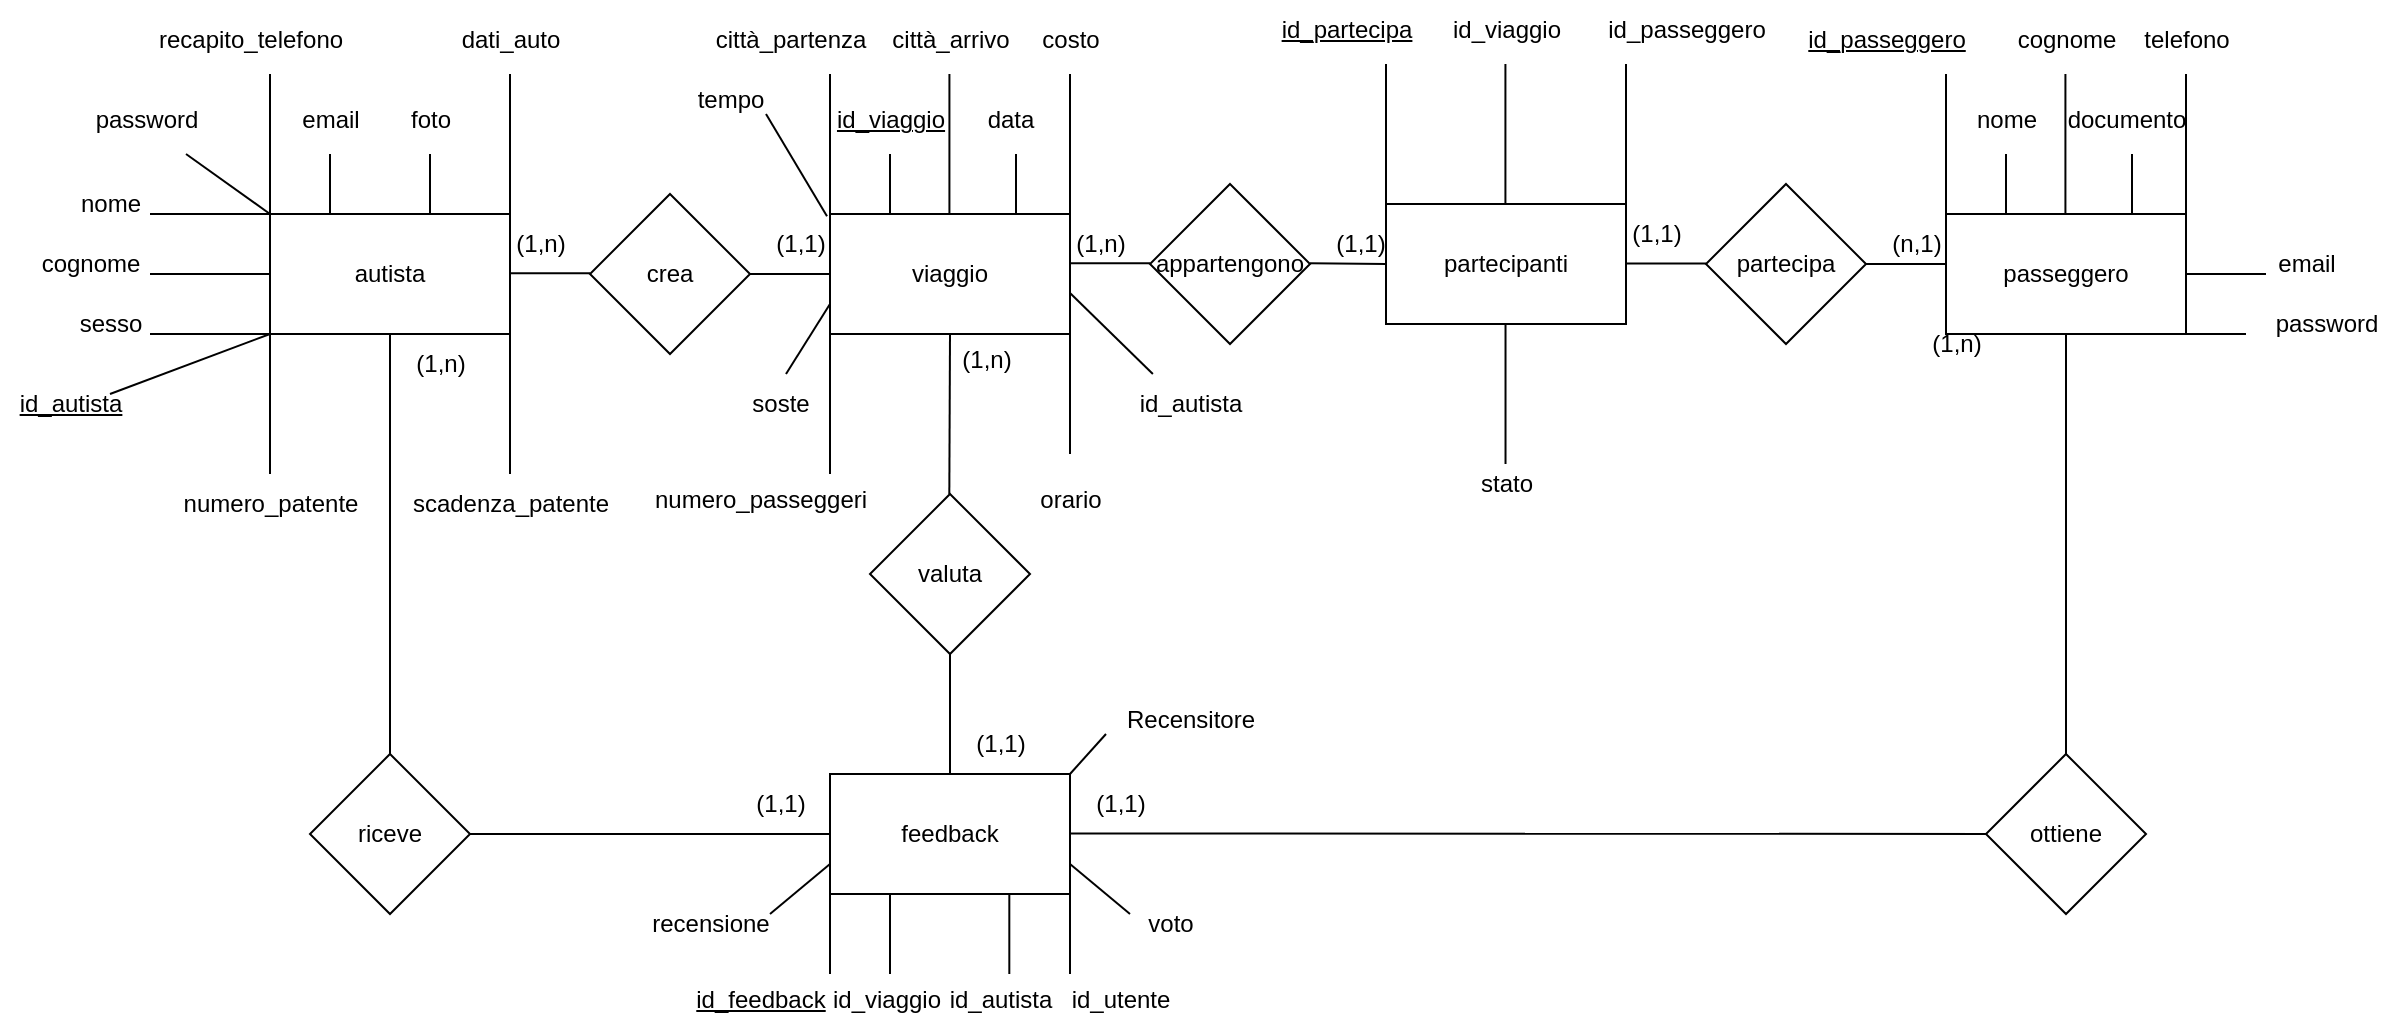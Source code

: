 <mxfile version="26.2.13">
  <diagram name="Pagina-1" id="cOpzVtsT3dxu-tYWZYU0">
    <mxGraphModel dx="1507" dy="354" grid="1" gridSize="10" guides="1" tooltips="1" connect="1" arrows="1" fold="1" page="1" pageScale="1" pageWidth="827" pageHeight="1169" math="0" shadow="0">
      <root>
        <mxCell id="0" />
        <mxCell id="1" parent="0" />
        <mxCell id="T3Xej7vSK_ec-wnwtdvm-1" value="autista" style="rounded=0;whiteSpace=wrap;html=1;" parent="1" vertex="1">
          <mxGeometry x="62" y="340" width="120" height="60" as="geometry" />
        </mxCell>
        <mxCell id="T3Xej7vSK_ec-wnwtdvm-2" value="viaggio" style="rounded=0;whiteSpace=wrap;html=1;" parent="1" vertex="1">
          <mxGeometry x="342" y="340" width="120" height="60" as="geometry" />
        </mxCell>
        <mxCell id="T3Xej7vSK_ec-wnwtdvm-3" value="passeggero" style="rounded=0;whiteSpace=wrap;html=1;" parent="1" vertex="1">
          <mxGeometry x="900" y="340" width="120" height="60" as="geometry" />
        </mxCell>
        <mxCell id="T3Xej7vSK_ec-wnwtdvm-4" value="feedback" style="rounded=0;whiteSpace=wrap;html=1;" parent="1" vertex="1">
          <mxGeometry x="342" y="620" width="120" height="60" as="geometry" />
        </mxCell>
        <mxCell id="T3Xej7vSK_ec-wnwtdvm-5" value="" style="endArrow=none;html=1;rounded=0;" parent="1" edge="1">
          <mxGeometry width="50" height="50" relative="1" as="geometry">
            <mxPoint x="2" y="340" as="sourcePoint" />
            <mxPoint x="62" y="340" as="targetPoint" />
          </mxGeometry>
        </mxCell>
        <mxCell id="T3Xej7vSK_ec-wnwtdvm-6" value="nome" style="text;html=1;align=center;verticalAlign=middle;resizable=0;points=[];autosize=1;strokeColor=none;fillColor=none;" parent="1" vertex="1">
          <mxGeometry x="-43" y="320" width="50" height="30" as="geometry" />
        </mxCell>
        <mxCell id="T3Xej7vSK_ec-wnwtdvm-7" value="" style="endArrow=none;html=1;rounded=0;" parent="1" edge="1">
          <mxGeometry width="50" height="50" relative="1" as="geometry">
            <mxPoint x="2" y="370" as="sourcePoint" />
            <mxPoint x="62" y="370" as="targetPoint" />
          </mxGeometry>
        </mxCell>
        <mxCell id="T3Xej7vSK_ec-wnwtdvm-8" value="cognome" style="text;html=1;align=center;verticalAlign=middle;resizable=0;points=[];autosize=1;strokeColor=none;fillColor=none;" parent="1" vertex="1">
          <mxGeometry x="-63" y="350" width="70" height="30" as="geometry" />
        </mxCell>
        <mxCell id="T3Xej7vSK_ec-wnwtdvm-9" value="" style="endArrow=none;html=1;rounded=0;" parent="1" edge="1">
          <mxGeometry width="50" height="50" relative="1" as="geometry">
            <mxPoint x="2" y="400" as="sourcePoint" />
            <mxPoint x="62" y="400" as="targetPoint" />
          </mxGeometry>
        </mxCell>
        <mxCell id="T3Xej7vSK_ec-wnwtdvm-10" value="sesso" style="text;html=1;align=center;verticalAlign=middle;resizable=0;points=[];autosize=1;strokeColor=none;fillColor=none;" parent="1" vertex="1">
          <mxGeometry x="-43" y="380" width="50" height="30" as="geometry" />
        </mxCell>
        <mxCell id="T3Xej7vSK_ec-wnwtdvm-11" value="" style="endArrow=none;html=1;rounded=0;entryX=0;entryY=1;entryDx=0;entryDy=0;" parent="1" source="T3Xej7vSK_ec-wnwtdvm-12" target="T3Xej7vSK_ec-wnwtdvm-1" edge="1">
          <mxGeometry width="50" height="50" relative="1" as="geometry">
            <mxPoint x="62" y="440" as="sourcePoint" />
            <mxPoint x="67" y="430" as="targetPoint" />
          </mxGeometry>
        </mxCell>
        <mxCell id="T3Xej7vSK_ec-wnwtdvm-12" value="numero_patente" style="text;html=1;align=center;verticalAlign=middle;resizable=0;points=[];autosize=1;strokeColor=none;fillColor=none;" parent="1" vertex="1">
          <mxGeometry x="7" y="470" width="110" height="30" as="geometry" />
        </mxCell>
        <mxCell id="T3Xej7vSK_ec-wnwtdvm-13" value="" style="endArrow=none;html=1;rounded=0;entryX=0;entryY=1;entryDx=0;entryDy=0;" parent="1" edge="1">
          <mxGeometry width="50" height="50" relative="1" as="geometry">
            <mxPoint x="182" y="470" as="sourcePoint" />
            <mxPoint x="182" y="400" as="targetPoint" />
          </mxGeometry>
        </mxCell>
        <mxCell id="T3Xej7vSK_ec-wnwtdvm-14" value="scadenza_patente" style="text;html=1;align=center;verticalAlign=middle;resizable=0;points=[];autosize=1;strokeColor=none;fillColor=none;" parent="1" vertex="1">
          <mxGeometry x="122" y="470" width="120" height="30" as="geometry" />
        </mxCell>
        <mxCell id="T3Xej7vSK_ec-wnwtdvm-15" value="" style="endArrow=none;html=1;rounded=0;entryX=0.25;entryY=1;entryDx=0;entryDy=0;" parent="1" edge="1">
          <mxGeometry width="50" height="50" relative="1" as="geometry">
            <mxPoint x="92" y="340" as="sourcePoint" />
            <mxPoint x="92" y="310" as="targetPoint" />
          </mxGeometry>
        </mxCell>
        <mxCell id="T3Xej7vSK_ec-wnwtdvm-16" value="email" style="text;html=1;align=center;verticalAlign=middle;resizable=0;points=[];autosize=1;strokeColor=none;fillColor=none;" parent="1" vertex="1">
          <mxGeometry x="67" y="278" width="50" height="30" as="geometry" />
        </mxCell>
        <mxCell id="T3Xej7vSK_ec-wnwtdvm-17" value="" style="endArrow=none;html=1;rounded=0;entryX=0;entryY=1;entryDx=0;entryDy=0;" parent="1" edge="1">
          <mxGeometry width="50" height="50" relative="1" as="geometry">
            <mxPoint x="62" y="340" as="sourcePoint" />
            <mxPoint x="62" y="270" as="targetPoint" />
          </mxGeometry>
        </mxCell>
        <mxCell id="T3Xej7vSK_ec-wnwtdvm-18" value="" style="endArrow=none;html=1;rounded=0;entryX=0;entryY=1;entryDx=0;entryDy=0;" parent="1" edge="1">
          <mxGeometry width="50" height="50" relative="1" as="geometry">
            <mxPoint x="182" y="340" as="sourcePoint" />
            <mxPoint x="182" y="270" as="targetPoint" />
          </mxGeometry>
        </mxCell>
        <mxCell id="T3Xej7vSK_ec-wnwtdvm-19" value="" style="endArrow=none;html=1;rounded=0;entryX=0.25;entryY=1;entryDx=0;entryDy=0;" parent="1" edge="1">
          <mxGeometry width="50" height="50" relative="1" as="geometry">
            <mxPoint x="142" y="340" as="sourcePoint" />
            <mxPoint x="142" y="310" as="targetPoint" />
          </mxGeometry>
        </mxCell>
        <mxCell id="T3Xej7vSK_ec-wnwtdvm-20" value="recapito_telefono" style="text;html=1;align=center;verticalAlign=middle;resizable=0;points=[];autosize=1;strokeColor=none;fillColor=none;" parent="1" vertex="1">
          <mxGeometry x="-8" y="238" width="120" height="30" as="geometry" />
        </mxCell>
        <mxCell id="T3Xej7vSK_ec-wnwtdvm-21" value="dati_auto" style="text;html=1;align=center;verticalAlign=middle;resizable=0;points=[];autosize=1;strokeColor=none;fillColor=none;" parent="1" vertex="1">
          <mxGeometry x="147" y="238" width="70" height="30" as="geometry" />
        </mxCell>
        <mxCell id="T3Xej7vSK_ec-wnwtdvm-22" value="foto" style="text;html=1;align=center;verticalAlign=middle;resizable=0;points=[];autosize=1;strokeColor=none;fillColor=none;" parent="1" vertex="1">
          <mxGeometry x="122" y="278" width="40" height="30" as="geometry" />
        </mxCell>
        <mxCell id="T3Xej7vSK_ec-wnwtdvm-24" value="" style="endArrow=none;html=1;rounded=0;entryX=0;entryY=0.5;entryDx=0;entryDy=0;" parent="1" target="T3Xej7vSK_ec-wnwtdvm-2" edge="1">
          <mxGeometry width="50" height="50" relative="1" as="geometry">
            <mxPoint x="302" y="370" as="sourcePoint" />
            <mxPoint x="172" y="390" as="targetPoint" />
          </mxGeometry>
        </mxCell>
        <mxCell id="T3Xej7vSK_ec-wnwtdvm-25" value="" style="endArrow=none;html=1;rounded=0;entryX=0;entryY=0.5;entryDx=0;entryDy=0;" parent="1" edge="1">
          <mxGeometry width="50" height="50" relative="1" as="geometry">
            <mxPoint x="182" y="369.66" as="sourcePoint" />
            <mxPoint x="222" y="369.66" as="targetPoint" />
          </mxGeometry>
        </mxCell>
        <mxCell id="T3Xej7vSK_ec-wnwtdvm-27" value="crea" style="rhombus;whiteSpace=wrap;html=1;" parent="1" vertex="1">
          <mxGeometry x="222" y="330" width="80" height="80" as="geometry" />
        </mxCell>
        <mxCell id="T3Xej7vSK_ec-wnwtdvm-28" value="" style="endArrow=none;html=1;rounded=0;entryX=0;entryY=0.5;entryDx=0;entryDy=0;" parent="1" edge="1">
          <mxGeometry width="50" height="50" relative="1" as="geometry">
            <mxPoint x="860" y="365" as="sourcePoint" />
            <mxPoint x="900" y="365" as="targetPoint" />
          </mxGeometry>
        </mxCell>
        <mxCell id="T3Xej7vSK_ec-wnwtdvm-29" value="" style="endArrow=none;html=1;rounded=0;entryX=0;entryY=0.5;entryDx=0;entryDy=0;" parent="1" edge="1">
          <mxGeometry width="50" height="50" relative="1" as="geometry">
            <mxPoint x="462" y="364.66" as="sourcePoint" />
            <mxPoint x="502" y="364.66" as="targetPoint" />
          </mxGeometry>
        </mxCell>
        <mxCell id="T3Xej7vSK_ec-wnwtdvm-30" value="appartengono" style="rhombus;whiteSpace=wrap;html=1;" parent="1" vertex="1">
          <mxGeometry x="502" y="325" width="80" height="80" as="geometry" />
        </mxCell>
        <mxCell id="T3Xej7vSK_ec-wnwtdvm-31" value="" style="endArrow=none;html=1;rounded=0;entryX=0;entryY=1;entryDx=0;entryDy=0;" parent="1" edge="1">
          <mxGeometry width="50" height="50" relative="1" as="geometry">
            <mxPoint x="342" y="340" as="sourcePoint" />
            <mxPoint x="342" y="270" as="targetPoint" />
          </mxGeometry>
        </mxCell>
        <mxCell id="T3Xej7vSK_ec-wnwtdvm-32" value="" style="endArrow=none;html=1;rounded=0;entryX=0;entryY=1;entryDx=0;entryDy=0;" parent="1" edge="1">
          <mxGeometry width="50" height="50" relative="1" as="geometry">
            <mxPoint x="401.71" y="340" as="sourcePoint" />
            <mxPoint x="401.71" y="270" as="targetPoint" />
          </mxGeometry>
        </mxCell>
        <mxCell id="T3Xej7vSK_ec-wnwtdvm-33" value="" style="endArrow=none;html=1;rounded=0;entryX=0;entryY=1;entryDx=0;entryDy=0;" parent="1" edge="1">
          <mxGeometry width="50" height="50" relative="1" as="geometry">
            <mxPoint x="462" y="340" as="sourcePoint" />
            <mxPoint x="462" y="270" as="targetPoint" />
          </mxGeometry>
        </mxCell>
        <mxCell id="T3Xej7vSK_ec-wnwtdvm-34" value="" style="endArrow=none;html=1;rounded=0;entryX=0;entryY=1;entryDx=0;entryDy=0;" parent="1" edge="1">
          <mxGeometry width="50" height="50" relative="1" as="geometry">
            <mxPoint x="462" y="460" as="sourcePoint" />
            <mxPoint x="462" y="390" as="targetPoint" />
          </mxGeometry>
        </mxCell>
        <mxCell id="T3Xej7vSK_ec-wnwtdvm-35" value="" style="endArrow=none;html=1;rounded=0;entryX=0;entryY=1;entryDx=0;entryDy=0;" parent="1" edge="1">
          <mxGeometry width="50" height="50" relative="1" as="geometry">
            <mxPoint x="342" y="470" as="sourcePoint" />
            <mxPoint x="342" y="400" as="targetPoint" />
          </mxGeometry>
        </mxCell>
        <mxCell id="T3Xej7vSK_ec-wnwtdvm-36" value="" style="endArrow=none;html=1;rounded=0;exitX=0.77;exitY=0.039;exitDx=0;exitDy=0;exitPerimeter=0;" parent="1" source="T3Xej7vSK_ec-wnwtdvm-71" edge="1">
          <mxGeometry width="50" height="50" relative="1" as="geometry">
            <mxPoint x="306.58" y="338" as="sourcePoint" />
            <mxPoint x="310" y="290" as="targetPoint" />
          </mxGeometry>
        </mxCell>
        <mxCell id="T3Xej7vSK_ec-wnwtdvm-37" value="città_partenza" style="text;html=1;align=center;verticalAlign=middle;resizable=0;points=[];autosize=1;strokeColor=none;fillColor=none;" parent="1" vertex="1">
          <mxGeometry x="272" y="238" width="100" height="30" as="geometry" />
        </mxCell>
        <mxCell id="T3Xej7vSK_ec-wnwtdvm-38" value="città_arrivo" style="text;html=1;align=center;verticalAlign=middle;resizable=0;points=[];autosize=1;strokeColor=none;fillColor=none;" parent="1" vertex="1">
          <mxGeometry x="362" y="238" width="80" height="30" as="geometry" />
        </mxCell>
        <mxCell id="T3Xej7vSK_ec-wnwtdvm-39" value="costo" style="text;html=1;align=center;verticalAlign=middle;resizable=0;points=[];autosize=1;strokeColor=none;fillColor=none;" parent="1" vertex="1">
          <mxGeometry x="437" y="238" width="50" height="30" as="geometry" />
        </mxCell>
        <mxCell id="T3Xej7vSK_ec-wnwtdvm-40" value="" style="endArrow=none;html=1;rounded=0;entryX=0.25;entryY=1;entryDx=0;entryDy=0;" parent="1" edge="1">
          <mxGeometry width="50" height="50" relative="1" as="geometry">
            <mxPoint x="372" y="340" as="sourcePoint" />
            <mxPoint x="372" y="310" as="targetPoint" />
          </mxGeometry>
        </mxCell>
        <mxCell id="T3Xej7vSK_ec-wnwtdvm-41" value="" style="endArrow=none;html=1;rounded=0;entryX=0.25;entryY=1;entryDx=0;entryDy=0;" parent="1" edge="1">
          <mxGeometry width="50" height="50" relative="1" as="geometry">
            <mxPoint x="435" y="340" as="sourcePoint" />
            <mxPoint x="435" y="310" as="targetPoint" />
          </mxGeometry>
        </mxCell>
        <mxCell id="T3Xej7vSK_ec-wnwtdvm-42" value="" style="endArrow=none;html=1;rounded=0;" parent="1" edge="1">
          <mxGeometry width="50" height="50" relative="1" as="geometry">
            <mxPoint x="-18" y="430" as="sourcePoint" />
            <mxPoint x="62" y="400" as="targetPoint" />
          </mxGeometry>
        </mxCell>
        <mxCell id="T3Xej7vSK_ec-wnwtdvm-43" value="&lt;u&gt;id_autista&lt;/u&gt;" style="text;html=1;align=center;verticalAlign=middle;resizable=0;points=[];autosize=1;strokeColor=none;fillColor=none;" parent="1" vertex="1">
          <mxGeometry x="-73" y="420" width="70" height="30" as="geometry" />
        </mxCell>
        <mxCell id="T3Xej7vSK_ec-wnwtdvm-44" value="id_viaggio" style="text;html=1;align=center;verticalAlign=middle;resizable=0;points=[];autosize=1;strokeColor=none;fillColor=none;fontStyle=4" parent="1" vertex="1">
          <mxGeometry x="332" y="278" width="80" height="30" as="geometry" />
        </mxCell>
        <mxCell id="T3Xej7vSK_ec-wnwtdvm-45" value="data" style="text;html=1;align=center;verticalAlign=middle;resizable=0;points=[];autosize=1;strokeColor=none;fillColor=none;" parent="1" vertex="1">
          <mxGeometry x="407" y="278" width="50" height="30" as="geometry" />
        </mxCell>
        <mxCell id="T3Xej7vSK_ec-wnwtdvm-46" value="orario" style="text;html=1;align=center;verticalAlign=middle;resizable=0;points=[];autosize=1;strokeColor=none;fillColor=none;" parent="1" vertex="1">
          <mxGeometry x="437" y="468" width="50" height="30" as="geometry" />
        </mxCell>
        <mxCell id="T3Xej7vSK_ec-wnwtdvm-47" value="tempo" style="text;html=1;align=center;verticalAlign=middle;resizable=0;points=[];autosize=1;strokeColor=none;fillColor=none;" parent="1" vertex="1">
          <mxGeometry x="262" y="268" width="60" height="30" as="geometry" />
        </mxCell>
        <mxCell id="T3Xej7vSK_ec-wnwtdvm-48" value="numero_passeggeri" style="text;html=1;align=center;verticalAlign=middle;resizable=0;points=[];autosize=1;strokeColor=none;fillColor=none;" parent="1" vertex="1">
          <mxGeometry x="242" y="468" width="130" height="30" as="geometry" />
        </mxCell>
        <mxCell id="T3Xej7vSK_ec-wnwtdvm-49" value="" style="endArrow=none;html=1;rounded=0;entryX=0;entryY=0.75;entryDx=0;entryDy=0;" parent="1" target="T3Xej7vSK_ec-wnwtdvm-2" edge="1">
          <mxGeometry width="50" height="50" relative="1" as="geometry">
            <mxPoint x="320" y="420" as="sourcePoint" />
            <mxPoint x="322" y="405" as="targetPoint" />
          </mxGeometry>
        </mxCell>
        <mxCell id="T3Xej7vSK_ec-wnwtdvm-50" value="soste" style="text;html=1;align=center;verticalAlign=middle;resizable=0;points=[];autosize=1;strokeColor=none;fillColor=none;" parent="1" vertex="1">
          <mxGeometry x="292" y="420" width="50" height="30" as="geometry" />
        </mxCell>
        <mxCell id="T3Xej7vSK_ec-wnwtdvm-53" value="" style="endArrow=none;html=1;rounded=0;entryX=0;entryY=1;entryDx=0;entryDy=0;" parent="1" edge="1">
          <mxGeometry width="50" height="50" relative="1" as="geometry">
            <mxPoint x="900" y="340" as="sourcePoint" />
            <mxPoint x="900" y="270" as="targetPoint" />
          </mxGeometry>
        </mxCell>
        <mxCell id="T3Xej7vSK_ec-wnwtdvm-54" value="" style="endArrow=none;html=1;rounded=0;entryX=0;entryY=1;entryDx=0;entryDy=0;" parent="1" edge="1">
          <mxGeometry width="50" height="50" relative="1" as="geometry">
            <mxPoint x="959.71" y="340" as="sourcePoint" />
            <mxPoint x="959.71" y="270" as="targetPoint" />
          </mxGeometry>
        </mxCell>
        <mxCell id="T3Xej7vSK_ec-wnwtdvm-55" value="" style="endArrow=none;html=1;rounded=0;entryX=0;entryY=1;entryDx=0;entryDy=0;" parent="1" edge="1">
          <mxGeometry width="50" height="50" relative="1" as="geometry">
            <mxPoint x="1020" y="340" as="sourcePoint" />
            <mxPoint x="1020" y="270" as="targetPoint" />
          </mxGeometry>
        </mxCell>
        <mxCell id="T3Xej7vSK_ec-wnwtdvm-56" value="id_passeggero" style="text;html=1;align=center;verticalAlign=middle;resizable=0;points=[];autosize=1;strokeColor=none;fillColor=none;fontStyle=4" parent="1" vertex="1">
          <mxGeometry x="820" y="238" width="100" height="30" as="geometry" />
        </mxCell>
        <mxCell id="T3Xej7vSK_ec-wnwtdvm-57" value="cognome" style="text;html=1;align=center;verticalAlign=middle;resizable=0;points=[];autosize=1;strokeColor=none;fillColor=none;" parent="1" vertex="1">
          <mxGeometry x="925" y="238" width="70" height="30" as="geometry" />
        </mxCell>
        <mxCell id="T3Xej7vSK_ec-wnwtdvm-58" value="telefono" style="text;html=1;align=center;verticalAlign=middle;resizable=0;points=[];autosize=1;strokeColor=none;fillColor=none;" parent="1" vertex="1">
          <mxGeometry x="985" y="238" width="70" height="30" as="geometry" />
        </mxCell>
        <mxCell id="T3Xej7vSK_ec-wnwtdvm-59" value="" style="endArrow=none;html=1;rounded=0;entryX=0.25;entryY=1;entryDx=0;entryDy=0;" parent="1" edge="1">
          <mxGeometry width="50" height="50" relative="1" as="geometry">
            <mxPoint x="930" y="340" as="sourcePoint" />
            <mxPoint x="930" y="310" as="targetPoint" />
          </mxGeometry>
        </mxCell>
        <mxCell id="T3Xej7vSK_ec-wnwtdvm-60" value="" style="endArrow=none;html=1;rounded=0;entryX=0.25;entryY=1;entryDx=0;entryDy=0;" parent="1" edge="1">
          <mxGeometry width="50" height="50" relative="1" as="geometry">
            <mxPoint x="993" y="340" as="sourcePoint" />
            <mxPoint x="993" y="310" as="targetPoint" />
          </mxGeometry>
        </mxCell>
        <mxCell id="T3Xej7vSK_ec-wnwtdvm-61" value="nome" style="text;html=1;align=center;verticalAlign=middle;resizable=0;points=[];autosize=1;strokeColor=none;fillColor=none;" parent="1" vertex="1">
          <mxGeometry x="905" y="278" width="50" height="30" as="geometry" />
        </mxCell>
        <mxCell id="T3Xej7vSK_ec-wnwtdvm-62" value="documento" style="text;html=1;align=center;verticalAlign=middle;resizable=0;points=[];autosize=1;strokeColor=none;fillColor=none;" parent="1" vertex="1">
          <mxGeometry x="950" y="278" width="80" height="30" as="geometry" />
        </mxCell>
        <mxCell id="T3Xej7vSK_ec-wnwtdvm-63" value="" style="endArrow=none;html=1;rounded=0;entryX=1;entryY=0.5;entryDx=0;entryDy=0;" parent="1" target="T3Xej7vSK_ec-wnwtdvm-3" edge="1">
          <mxGeometry width="50" height="50" relative="1" as="geometry">
            <mxPoint x="1060" y="370" as="sourcePoint" />
            <mxPoint x="1070" y="355" as="targetPoint" />
          </mxGeometry>
        </mxCell>
        <mxCell id="T3Xej7vSK_ec-wnwtdvm-64" value="email" style="text;html=1;align=center;verticalAlign=middle;resizable=0;points=[];autosize=1;strokeColor=none;fillColor=none;" parent="1" vertex="1">
          <mxGeometry x="1055" y="350" width="50" height="30" as="geometry" />
        </mxCell>
        <mxCell id="T3Xej7vSK_ec-wnwtdvm-67" value="" style="endArrow=none;html=1;rounded=0;entryX=0.988;entryY=0.658;entryDx=0;entryDy=0;entryPerimeter=0;" parent="1" edge="1">
          <mxGeometry width="50" height="50" relative="1" as="geometry">
            <mxPoint x="503.44" y="420" as="sourcePoint" />
            <mxPoint x="462.0" y="379.48" as="targetPoint" />
          </mxGeometry>
        </mxCell>
        <mxCell id="T3Xej7vSK_ec-wnwtdvm-68" value="id_autista" style="text;html=1;align=center;verticalAlign=middle;resizable=0;points=[];autosize=1;strokeColor=none;fillColor=none;" parent="1" vertex="1">
          <mxGeometry x="487" y="420" width="70" height="30" as="geometry" />
        </mxCell>
        <mxCell id="T3Xej7vSK_ec-wnwtdvm-71" value="(1,1&lt;span style=&quot;color: rgba(0, 0, 0, 0); font-family: monospace; font-size: 0px; text-align: start;&quot;&gt;%3CmxGraphModel%3E%3Croot%3E%3CmxCell%20id%3D%220%22%2F%3E%3CmxCell%20id%3D%221%22%20parent%3D%220%22%2F%3E%3CmxCell%20id%3D%222%22%20value%3D%22%22%20style%3D%22endArrow%3Dnone%3Bhtml%3D1%3Brounded%3D0%3BentryX%3D0.25%3BentryY%3D1%3BentryDx%3D0%3BentryDy%3D0%3B%22%20edge%3D%221%22%20parent%3D%221%22%3E%3CmxGeometry%20width%3D%2250%22%20height%3D%2250%22%20relative%3D%221%22%20as%3D%22geometry%22%3E%3CmxPoint%20x%3D%22349.43%22%20y%3D%22430%22%20as%3D%22sourcePoint%22%2F%3E%3CmxPoint%20x%3D%22349.43%22%20y%3D%22400%22%20as%3D%22targetPoint%22%2F%3E%3C%2FmxGeometry%3E%3C%2FmxCell%3E%3CmxCell%20id%3D%223%22%20value%3D%22soste%22%20style%3D%22text%3Bhtml%3D1%3Balign%3Dcenter%3BverticalAlign%3Dmiddle%3Bresizable%3D0%3Bpoints%3D%5B%5D%3Bautosize%3D1%3BstrokeColor%3Dnone%3BfillColor%3Dnone%3B%22%20vertex%3D%221%22%20parent%3D%221%22%3E%3CmxGeometry%20x%3D%22325%22%20y%3D%22420%22%20width%3D%2250%22%20height%3D%2230%22%20as%3D%22geometry%22%2F%3E%3C%2FmxCell%3E%3C%2Froot%3E%3C%2FmxGraphModel%3E&lt;/span&gt;)" style="text;html=1;align=center;verticalAlign=middle;resizable=0;points=[];autosize=1;strokeColor=none;fillColor=none;" parent="1" vertex="1">
          <mxGeometry x="302" y="340" width="50" height="30" as="geometry" />
        </mxCell>
        <mxCell id="T3Xej7vSK_ec-wnwtdvm-72" value="(1,n&lt;span style=&quot;color: rgba(0, 0, 0, 0); font-family: monospace; font-size: 0px; text-align: start;&quot;&gt;%3CmxGraphModel%3E%3Croot%3E%3CmxCell%20id%3D%220%22%2F%3E%3CmxCell%20id%3D%221%22%20parent%3D%220%22%2F%3E%3CmxCell%20id%3D%222%22%20value%3D%22%22%20style%3D%22endArrow%3Dnone%3Bhtml%3D1%3Brounded%3D0%3BentryX%3D0.25%3BentryY%3D1%3BentryDx%3D0%3BentryDy%3D0%3B%22%20edge%3D%221%22%20parent%3D%221%22%3E%3CmxGeometry%20width%3D%2250%22%20height%3D%2250%22%20relative%3D%221%22%20as%3D%22geometry%22%3E%3CmxPoint%20x%3D%22349.43%22%20y%3D%22430%22%20as%3D%22sourcePoint%22%2F%3E%3CmxPoint%20x%3D%22349.43%22%20y%3D%22400%22%20as%3D%22targetPoint%22%2F%3E%3C%2FmxGeometry%3E%3C%2FmxCell%3E%3CmxCell%20id%3D%223%22%20value%3D%22soste%22%20style%3D%22text%3Bhtml%3D1%3Balign%3Dcenter%3BverticalAlign%3Dmiddle%3Bresizable%3D0%3Bpoints%3D%5B%5D%3Bautosize%3D1%3BstrokeColor%3Dnone%3BfillColor%3Dnone%3B%22%20vertex%3D%221%22%20parent%3D%221%22%3E%3CmxGeometry%20x%3D%22325%22%20y%3D%22420%22%20width%3D%2250%22%20height%3D%2230%22%20as%3D%22geometry%22%2F%3E%3C%2FmxCell%3E%3C%2Froot%3E%3C%2FmxGraphModel%3&lt;/span&gt;)" style="text;html=1;align=center;verticalAlign=middle;resizable=0;points=[];autosize=1;strokeColor=none;fillColor=none;" parent="1" vertex="1">
          <mxGeometry x="172" y="340" width="50" height="30" as="geometry" />
        </mxCell>
        <mxCell id="T3Xej7vSK_ec-wnwtdvm-73" value="(n,1&lt;span style=&quot;color: rgba(0, 0, 0, 0); font-family: monospace; font-size: 0px; text-align: start;&quot;&gt;%3CmxGraphModel%3E%3Croot%3E%3CmxCell%20id%3D%220%22%2F%3E%3CmxCell%20id%3D%221%22%20parent%3D%220%22%2F%3E%3CmxCell%20id%3D%222%22%20value%3D%22%22%20style%3D%22endArrow%3Dnone%3Bhtml%3D1%3Brounded%3D0%3BentryX%3D0.25%3BentryY%3D1%3BentryDx%3D0%3BentryDy%3D0%3B%22%20edge%3D%221%22%20parent%3D%221%22%3E%3CmxGeometry%20width%3D%2250%22%20height%3D%2250%22%20relative%3D%221%22%20as%3D%22geometry%22%3E%3CmxPoint%20x%3D%22349.43%22%20y%3D%22430%22%20as%3D%22sourcePoint%22%2F%3E%3CmxPoint%20x%3D%22349.43%22%20y%3D%22400%22%20as%3D%22targetPoint%22%2F%3E%3C%2FmxGeometry%3E%3C%2FmxCell%3E%3CmxCell%20id%3D%223%22%20value%3D%22soste%22%20style%3D%22text%3Bhtml%3D1%3Balign%3Dcenter%3BverticalAlign%3Dmiddle%3Bresizable%3D0%3Bpoints%3D%5B%5D%3Bautosize%3D1%3BstrokeColor%3Dnone%3BfillColor%3Dnone%3B%22%20vertex%3D%221%22%20parent%3D%221%22%3E%3CmxGeometry%20x%3D%22325%22%20y%3D%22420%22%20width%3D%2250%22%20height%3D%2230%22%20as%3D%22geometry%22%2F%3E%3C%2FmxCell%3E%3C%2Froot%3E%3C%2FmxGraphModel%3E&lt;/span&gt;)" style="text;html=1;align=center;verticalAlign=middle;resizable=0;points=[];autosize=1;strokeColor=none;fillColor=none;" parent="1" vertex="1">
          <mxGeometry x="860" y="340" width="50" height="30" as="geometry" />
        </mxCell>
        <mxCell id="T3Xej7vSK_ec-wnwtdvm-74" value="(1,n&lt;span style=&quot;color: rgba(0, 0, 0, 0); font-family: monospace; font-size: 0px; text-align: start;&quot;&gt;%3CmxGraphModel%3E%3Croot%3E%3CmxCell%20id%3D%220%22%2F%3E%3CmxCell%20id%3D%221%22%20parent%3D%220%22%2F%3E%3CmxCell%20id%3D%222%22%20value%3D%22%22%20style%3D%22endArrow%3Dnone%3Bhtml%3D1%3Brounded%3D0%3BentryX%3D0.25%3BentryY%3D1%3BentryDx%3D0%3BentryDy%3D0%3B%22%20edge%3D%221%22%20parent%3D%221%22%3E%3CmxGeometry%20width%3D%2250%22%20height%3D%2250%22%20relative%3D%221%22%20as%3D%22geometry%22%3E%3CmxPoint%20x%3D%22349.43%22%20y%3D%22430%22%20as%3D%22sourcePoint%22%2F%3E%3CmxPoint%20x%3D%22349.43%22%20y%3D%22400%22%20as%3D%22targetPoint%22%2F%3E%3C%2FmxGeometry%3E%3C%2FmxCell%3E%3CmxCell%20id%3D%223%22%20value%3D%22soste%22%20style%3D%22text%3Bhtml%3D1%3Balign%3Dcenter%3BverticalAlign%3Dmiddle%3Bresizable%3D0%3Bpoints%3D%5B%5D%3Bautosize%3D1%3BstrokeColor%3Dnone%3BfillColor%3Dnone%3B%22%20vertex%3D%221%22%20parent%3D%221%22%3E%3CmxGeometry%20x%3D%22325%22%20y%3D%22420%22%20width%3D%2250%22%20height%3D%2230%22%20as%3D%22geometry%22%2F%3E%3C%2FmxCell%3E%3C%2Froot%3E%3C%2FmxGraphModel%3&lt;/span&gt;)" style="text;html=1;align=center;verticalAlign=middle;resizable=0;points=[];autosize=1;strokeColor=none;fillColor=none;" parent="1" vertex="1">
          <mxGeometry x="452" y="340" width="50" height="30" as="geometry" />
        </mxCell>
        <mxCell id="T3Xej7vSK_ec-wnwtdvm-75" value="ottiene" style="rhombus;whiteSpace=wrap;html=1;" parent="1" vertex="1">
          <mxGeometry x="920" y="610" width="80" height="80" as="geometry" />
        </mxCell>
        <mxCell id="T3Xej7vSK_ec-wnwtdvm-76" value="riceve" style="rhombus;whiteSpace=wrap;html=1;" parent="1" vertex="1">
          <mxGeometry x="82" y="610" width="80" height="80" as="geometry" />
        </mxCell>
        <mxCell id="T3Xej7vSK_ec-wnwtdvm-77" value="" style="endArrow=none;html=1;rounded=0;exitX=0.5;exitY=0;exitDx=0;exitDy=0;entryX=0.5;entryY=1;entryDx=0;entryDy=0;" parent="1" source="T3Xej7vSK_ec-wnwtdvm-76" target="T3Xej7vSK_ec-wnwtdvm-1" edge="1">
          <mxGeometry width="50" height="50" relative="1" as="geometry">
            <mxPoint x="262" y="520" as="sourcePoint" />
            <mxPoint x="312" y="470" as="targetPoint" />
          </mxGeometry>
        </mxCell>
        <mxCell id="T3Xej7vSK_ec-wnwtdvm-78" value="" style="endArrow=none;html=1;rounded=0;exitX=1;exitY=0.5;exitDx=0;exitDy=0;entryX=0;entryY=0.5;entryDx=0;entryDy=0;" parent="1" source="T3Xej7vSK_ec-wnwtdvm-76" target="T3Xej7vSK_ec-wnwtdvm-4" edge="1">
          <mxGeometry width="50" height="50" relative="1" as="geometry">
            <mxPoint x="262" y="600" as="sourcePoint" />
            <mxPoint x="312" y="550" as="targetPoint" />
          </mxGeometry>
        </mxCell>
        <mxCell id="T3Xej7vSK_ec-wnwtdvm-80" value="" style="endArrow=none;html=1;rounded=0;exitX=1;exitY=0.5;exitDx=0;exitDy=0;entryX=0;entryY=0.5;entryDx=0;entryDy=0;" parent="1" target="T3Xej7vSK_ec-wnwtdvm-75" edge="1">
          <mxGeometry width="50" height="50" relative="1" as="geometry">
            <mxPoint x="462" y="649.71" as="sourcePoint" />
            <mxPoint x="850" y="650" as="targetPoint" />
          </mxGeometry>
        </mxCell>
        <mxCell id="T3Xej7vSK_ec-wnwtdvm-81" value="" style="endArrow=none;html=1;rounded=0;exitX=0.5;exitY=0;exitDx=0;exitDy=0;entryX=0.5;entryY=1;entryDx=0;entryDy=0;" parent="1" source="T3Xej7vSK_ec-wnwtdvm-75" target="T3Xej7vSK_ec-wnwtdvm-3" edge="1">
          <mxGeometry width="50" height="50" relative="1" as="geometry">
            <mxPoint x="682" y="530" as="sourcePoint" />
            <mxPoint x="682" y="400" as="targetPoint" />
          </mxGeometry>
        </mxCell>
        <mxCell id="T3Xej7vSK_ec-wnwtdvm-82" value="(1,1&lt;span style=&quot;color: rgba(0, 0, 0, 0); font-family: monospace; font-size: 0px; text-align: start;&quot;&gt;%3CmxGraphModel%3E%3Croot%3E%3CmxCell%20id%3D%220%22%2F%3E%3CmxCell%20id%3D%221%22%20parent%3D%220%22%2F%3E%3CmxCell%20id%3D%222%22%20value%3D%22%22%20style%3D%22endArrow%3Dnone%3Bhtml%3D1%3Brounded%3D0%3BentryX%3D0.25%3BentryY%3D1%3BentryDx%3D0%3BentryDy%3D0%3B%22%20edge%3D%221%22%20parent%3D%221%22%3E%3CmxGeometry%20width%3D%2250%22%20height%3D%2250%22%20relative%3D%221%22%20as%3D%22geometry%22%3E%3CmxPoint%20x%3D%22349.43%22%20y%3D%22430%22%20as%3D%22sourcePoint%22%2F%3E%3CmxPoint%20x%3D%22349.43%22%20y%3D%22400%22%20as%3D%22targetPoint%22%2F%3E%3C%2FmxGeometry%3E%3C%2FmxCell%3E%3CmxCell%20id%3D%223%22%20value%3D%22soste%22%20style%3D%22text%3Bhtml%3D1%3Balign%3Dcenter%3BverticalAlign%3Dmiddle%3Bresizable%3D0%3Bpoints%3D%5B%5D%3Bautosize%3D1%3BstrokeColor%3Dnone%3BfillColor%3Dnone%3B%22%20vertex%3D%221%22%20parent%3D%221%22%3E%3CmxGeometry%20x%3D%22325%22%20y%3D%22420%22%20width%3D%2250%22%20height%3D%2230%22%20as%3D%22geometry%22%2F%3E%3C%2FmxCell%3E%3C%2Froot%3E%3C%2FmxGraphModel%3&lt;/span&gt;)" style="text;html=1;align=center;verticalAlign=middle;resizable=0;points=[];autosize=1;strokeColor=none;fillColor=none;" parent="1" vertex="1">
          <mxGeometry x="462" y="620" width="50" height="30" as="geometry" />
        </mxCell>
        <mxCell id="T3Xej7vSK_ec-wnwtdvm-83" value="(1,n&lt;span style=&quot;color: rgba(0, 0, 0, 0); font-family: monospace; font-size: 0px; text-align: start;&quot;&gt;%3CmxGraphModel%3E%3Croot%3E%3CmxCell%20id%3D%220%22%2F%3E%3CmxCell%20id%3D%221%22%20parent%3D%220%22%2F%3E%3CmxCell%20id%3D%222%22%20value%3D%22%22%20style%3D%22endArrow%3Dnone%3Bhtml%3D1%3Brounded%3D0%3BentryX%3D0.25%3BentryY%3D1%3BentryDx%3D0%3BentryDy%3D0%3B%22%20edge%3D%221%22%20parent%3D%221%22%3E%3CmxGeometry%20width%3D%2250%22%20height%3D%2250%22%20relative%3D%221%22%20as%3D%22geometry%22%3E%3CmxPoint%20x%3D%22349.43%22%20y%3D%22430%22%20as%3D%22sourcePoint%22%2F%3E%3CmxPoint%20x%3D%22349.43%22%20y%3D%22400%22%20as%3D%22targetPoint%22%2F%3E%3C%2FmxGeometry%3E%3C%2FmxCell%3E%3CmxCell%20id%3D%223%22%20value%3D%22soste%22%20style%3D%22text%3Bhtml%3D1%3Balign%3Dcenter%3BverticalAlign%3Dmiddle%3Bresizable%3D0%3Bpoints%3D%5B%5D%3Bautosize%3D1%3BstrokeColor%3Dnone%3BfillColor%3Dnone%3B%22%20vertex%3D%221%22%20parent%3D%221%22%3E%3CmxGeometry%20x%3D%22325%22%20y%3D%22420%22%20width%3D%2250%22%20height%3D%2230%22%20as%3D%22geometry%22%2F%3E%3C%2FmxCell%3E%3C%2Froot%3E%3C%2FmxGraphModel%3&lt;/span&gt;)" style="text;html=1;align=center;verticalAlign=middle;resizable=0;points=[];autosize=1;strokeColor=none;fillColor=none;" parent="1" vertex="1">
          <mxGeometry x="880" y="390" width="50" height="30" as="geometry" />
        </mxCell>
        <mxCell id="T3Xej7vSK_ec-wnwtdvm-84" value="(1,1&lt;span style=&quot;color: rgba(0, 0, 0, 0); font-family: monospace; font-size: 0px; text-align: start;&quot;&gt;%3CmxGraphModel%3E%3Croot%3E%3CmxCell%20id%3D%220%22%2F%3E%3CmxCell%20id%3D%221%22%20parent%3D%220%22%2F%3E%3CmxCell%20id%3D%222%22%20value%3D%22%22%20style%3D%22endArrow%3Dnone%3Bhtml%3D1%3Brounded%3D0%3BentryX%3D0.25%3BentryY%3D1%3BentryDx%3D0%3BentryDy%3D0%3B%22%20edge%3D%221%22%20parent%3D%221%22%3E%3CmxGeometry%20width%3D%2250%22%20height%3D%2250%22%20relative%3D%221%22%20as%3D%22geometry%22%3E%3CmxPoint%20x%3D%22349.43%22%20y%3D%22430%22%20as%3D%22sourcePoint%22%2F%3E%3CmxPoint%20x%3D%22349.43%22%20y%3D%22400%22%20as%3D%22targetPoint%22%2F%3E%3C%2FmxGeometry%3E%3C%2FmxCell%3E%3CmxCell%20id%3D%223%22%20value%3D%22soste%22%20style%3D%22text%3Bhtml%3D1%3Balign%3Dcenter%3BverticalAlign%3Dmiddle%3Bresizable%3D0%3Bpoints%3D%5B%5D%3Bautosize%3D1%3BstrokeColor%3Dnone%3BfillColor%3Dnone%3B%22%20vertex%3D%221%22%20parent%3D%221%22%3E%3CmxGeometry%20x%3D%22325%22%20y%3D%22420%22%20width%3D%2250%22%20height%3D%2230%22%20as%3D%22geometry%22%2F%3E%3C%2FmxCell%3E%3C%2Froot%3E%3C%2FmxGraphModel%3&lt;/span&gt;)" style="text;html=1;align=center;verticalAlign=middle;resizable=0;points=[];autosize=1;strokeColor=none;fillColor=none;" parent="1" vertex="1">
          <mxGeometry x="292" y="620" width="50" height="30" as="geometry" />
        </mxCell>
        <mxCell id="T3Xej7vSK_ec-wnwtdvm-85" value="(1,n&lt;span style=&quot;color: rgba(0, 0, 0, 0); font-family: monospace; font-size: 0px; text-align: start;&quot;&gt;%3CmxGraphModel%3E%3Croot%3E%3CmxCell%20id%3D%220%22%2F%3E%3CmxCell%20id%3D%221%22%20parent%3D%220%22%2F%3E%3CmxCell%20id%3D%222%22%20value%3D%22%22%20style%3D%22endArrow%3Dnone%3Bhtml%3D1%3Brounded%3D0%3BentryX%3D0.25%3BentryY%3D1%3BentryDx%3D0%3BentryDy%3D0%3B%22%20edge%3D%221%22%20parent%3D%221%22%3E%3CmxGeometry%20width%3D%2250%22%20height%3D%2250%22%20relative%3D%221%22%20as%3D%22geometry%22%3E%3CmxPoint%20x%3D%22349.43%22%20y%3D%22430%22%20as%3D%22sourcePoint%22%2F%3E%3CmxPoint%20x%3D%22349.43%22%20y%3D%22400%22%20as%3D%22targetPoint%22%2F%3E%3C%2FmxGeometry%3E%3C%2FmxCell%3E%3CmxCell%20id%3D%223%22%20value%3D%22soste%22%20style%3D%22text%3Bhtml%3D1%3Balign%3Dcenter%3BverticalAlign%3Dmiddle%3Bresizable%3D0%3Bpoints%3D%5B%5D%3Bautosize%3D1%3BstrokeColor%3Dnone%3BfillColor%3Dnone%3B%22%20vertex%3D%221%22%20parent%3D%221%22%3E%3CmxGeometry%20x%3D%22325%22%20y%3D%22420%22%20width%3D%2250%22%20height%3D%2230%22%20as%3D%22geometry%22%2F%3E%3C%2FmxCell%3E%3C%2Froot%3E%3C%2FmxGraphModel%3&lt;/span&gt;)" style="text;html=1;align=center;verticalAlign=middle;resizable=0;points=[];autosize=1;strokeColor=none;fillColor=none;" parent="1" vertex="1">
          <mxGeometry x="122" y="400" width="50" height="30" as="geometry" />
        </mxCell>
        <mxCell id="T3Xej7vSK_ec-wnwtdvm-87" value="" style="endArrow=none;html=1;rounded=0;entryX=0;entryY=1;entryDx=0;entryDy=0;" parent="1" target="T3Xej7vSK_ec-wnwtdvm-4" edge="1">
          <mxGeometry width="50" height="50" relative="1" as="geometry">
            <mxPoint x="342" y="720" as="sourcePoint" />
            <mxPoint x="372" y="550" as="targetPoint" />
          </mxGeometry>
        </mxCell>
        <mxCell id="T3Xej7vSK_ec-wnwtdvm-88" value="id_feedback" style="text;html=1;align=center;verticalAlign=middle;resizable=0;points=[];autosize=1;strokeColor=none;fillColor=none;fontStyle=4" parent="1" vertex="1">
          <mxGeometry x="262" y="718" width="90" height="30" as="geometry" />
        </mxCell>
        <mxCell id="T3Xej7vSK_ec-wnwtdvm-89" value="" style="endArrow=none;html=1;rounded=0;entryX=0;entryY=1;entryDx=0;entryDy=0;" parent="1" edge="1">
          <mxGeometry width="50" height="50" relative="1" as="geometry">
            <mxPoint x="431.66" y="720" as="sourcePoint" />
            <mxPoint x="431.66" y="680" as="targetPoint" />
          </mxGeometry>
        </mxCell>
        <mxCell id="T3Xej7vSK_ec-wnwtdvm-90" value="id_autista" style="text;html=1;align=center;verticalAlign=middle;resizable=0;points=[];autosize=1;strokeColor=none;fillColor=none;" parent="1" vertex="1">
          <mxGeometry x="392" y="718" width="70" height="30" as="geometry" />
        </mxCell>
        <mxCell id="T3Xej7vSK_ec-wnwtdvm-91" value="" style="endArrow=none;html=1;rounded=0;entryX=0;entryY=1;entryDx=0;entryDy=0;" parent="1" edge="1">
          <mxGeometry width="50" height="50" relative="1" as="geometry">
            <mxPoint x="462" y="720" as="sourcePoint" />
            <mxPoint x="462" y="680" as="targetPoint" />
          </mxGeometry>
        </mxCell>
        <mxCell id="T3Xej7vSK_ec-wnwtdvm-92" value="id_utente" style="text;html=1;align=center;verticalAlign=middle;resizable=0;points=[];autosize=1;strokeColor=none;fillColor=none;" parent="1" vertex="1">
          <mxGeometry x="452" y="718" width="70" height="30" as="geometry" />
        </mxCell>
        <mxCell id="T3Xej7vSK_ec-wnwtdvm-93" value="" style="endArrow=none;html=1;rounded=0;exitX=1;exitY=0.75;exitDx=0;exitDy=0;" parent="1" source="T3Xej7vSK_ec-wnwtdvm-4" edge="1">
          <mxGeometry width="50" height="50" relative="1" as="geometry">
            <mxPoint x="412" y="540" as="sourcePoint" />
            <mxPoint x="492" y="690" as="targetPoint" />
          </mxGeometry>
        </mxCell>
        <mxCell id="T3Xej7vSK_ec-wnwtdvm-94" value="" style="endArrow=none;html=1;rounded=0;exitX=0;exitY=0.75;exitDx=0;exitDy=0;" parent="1" source="T3Xej7vSK_ec-wnwtdvm-4" edge="1">
          <mxGeometry width="50" height="50" relative="1" as="geometry">
            <mxPoint x="292" y="665" as="sourcePoint" />
            <mxPoint x="312" y="690" as="targetPoint" />
          </mxGeometry>
        </mxCell>
        <mxCell id="T3Xej7vSK_ec-wnwtdvm-95" value="recensione" style="text;html=1;align=center;verticalAlign=middle;resizable=0;points=[];autosize=1;strokeColor=none;fillColor=none;" parent="1" vertex="1">
          <mxGeometry x="242" y="680" width="80" height="30" as="geometry" />
        </mxCell>
        <mxCell id="T3Xej7vSK_ec-wnwtdvm-96" value="voto" style="text;html=1;align=center;verticalAlign=middle;resizable=0;points=[];autosize=1;strokeColor=none;fillColor=none;" parent="1" vertex="1">
          <mxGeometry x="487" y="680" width="50" height="30" as="geometry" />
        </mxCell>
        <mxCell id="T3Xej7vSK_ec-wnwtdvm-98" value="valuta" style="rhombus;whiteSpace=wrap;html=1;" parent="1" vertex="1">
          <mxGeometry x="362" y="480" width="80" height="80" as="geometry" />
        </mxCell>
        <mxCell id="T3Xej7vSK_ec-wnwtdvm-99" value="" style="endArrow=none;html=1;rounded=0;entryX=0.5;entryY=1;entryDx=0;entryDy=0;exitX=0.5;exitY=0;exitDx=0;exitDy=0;" parent="1" source="T3Xej7vSK_ec-wnwtdvm-4" target="T3Xej7vSK_ec-wnwtdvm-98" edge="1">
          <mxGeometry width="50" height="50" relative="1" as="geometry">
            <mxPoint x="300" y="590" as="sourcePoint" />
            <mxPoint x="350" y="540" as="targetPoint" />
          </mxGeometry>
        </mxCell>
        <mxCell id="T3Xej7vSK_ec-wnwtdvm-100" value="" style="endArrow=none;html=1;rounded=0;entryX=0.5;entryY=1;entryDx=0;entryDy=0;exitX=0.5;exitY=0;exitDx=0;exitDy=0;" parent="1" target="T3Xej7vSK_ec-wnwtdvm-2" edge="1">
          <mxGeometry width="50" height="50" relative="1" as="geometry">
            <mxPoint x="401.66" y="480" as="sourcePoint" />
            <mxPoint x="401.66" y="420" as="targetPoint" />
          </mxGeometry>
        </mxCell>
        <mxCell id="T3Xej7vSK_ec-wnwtdvm-101" value="" style="endArrow=none;html=1;rounded=0;entryX=0;entryY=1;entryDx=0;entryDy=0;" parent="1" edge="1">
          <mxGeometry width="50" height="50" relative="1" as="geometry">
            <mxPoint x="372" y="720" as="sourcePoint" />
            <mxPoint x="372" y="680" as="targetPoint" />
          </mxGeometry>
        </mxCell>
        <mxCell id="T3Xej7vSK_ec-wnwtdvm-102" value="id_viaggio" style="text;html=1;align=center;verticalAlign=middle;resizable=0;points=[];autosize=1;strokeColor=none;fillColor=none;" parent="1" vertex="1">
          <mxGeometry x="330" y="718" width="80" height="30" as="geometry" />
        </mxCell>
        <mxCell id="T3Xej7vSK_ec-wnwtdvm-103" value="(1,1)" style="text;html=1;align=center;verticalAlign=middle;resizable=0;points=[];autosize=1;strokeColor=none;fillColor=none;" parent="1" vertex="1">
          <mxGeometry x="402" y="590" width="50" height="30" as="geometry" />
        </mxCell>
        <mxCell id="T3Xej7vSK_ec-wnwtdvm-104" value="(1,n)" style="text;html=1;align=center;verticalAlign=middle;resizable=0;points=[];autosize=1;strokeColor=none;fillColor=none;" parent="1" vertex="1">
          <mxGeometry x="395" y="398" width="50" height="30" as="geometry" />
        </mxCell>
        <mxCell id="e47HHpmpgS9Zx7qBrA_f-1" value="partecipanti" style="rounded=0;whiteSpace=wrap;html=1;" parent="1" vertex="1">
          <mxGeometry x="620" y="335" width="120" height="60" as="geometry" />
        </mxCell>
        <mxCell id="e47HHpmpgS9Zx7qBrA_f-3" value="" style="endArrow=none;html=1;rounded=0;entryX=1;entryY=0.5;entryDx=0;entryDy=0;exitX=0;exitY=0.5;exitDx=0;exitDy=0;" parent="1" source="e47HHpmpgS9Zx7qBrA_f-1" edge="1">
          <mxGeometry width="50" height="50" relative="1" as="geometry">
            <mxPoint x="622" y="364.58" as="sourcePoint" />
            <mxPoint x="582" y="364.58" as="targetPoint" />
          </mxGeometry>
        </mxCell>
        <mxCell id="e47HHpmpgS9Zx7qBrA_f-4" value="partecipa" style="rhombus;whiteSpace=wrap;html=1;" parent="1" vertex="1">
          <mxGeometry x="780" y="325" width="80" height="80" as="geometry" />
        </mxCell>
        <mxCell id="e47HHpmpgS9Zx7qBrA_f-5" value="" style="endArrow=none;html=1;rounded=0;entryX=1;entryY=0.5;entryDx=0;entryDy=0;" parent="1" edge="1">
          <mxGeometry width="50" height="50" relative="1" as="geometry">
            <mxPoint x="780" y="364.71" as="sourcePoint" />
            <mxPoint x="740" y="364.71" as="targetPoint" />
          </mxGeometry>
        </mxCell>
        <mxCell id="e47HHpmpgS9Zx7qBrA_f-6" value="" style="endArrow=none;html=1;rounded=0;entryX=0;entryY=1;entryDx=0;entryDy=0;" parent="1" edge="1">
          <mxGeometry width="50" height="50" relative="1" as="geometry">
            <mxPoint x="620" y="335" as="sourcePoint" />
            <mxPoint x="620" y="265" as="targetPoint" />
          </mxGeometry>
        </mxCell>
        <mxCell id="e47HHpmpgS9Zx7qBrA_f-7" value="" style="endArrow=none;html=1;rounded=0;entryX=0;entryY=1;entryDx=0;entryDy=0;" parent="1" edge="1">
          <mxGeometry width="50" height="50" relative="1" as="geometry">
            <mxPoint x="679.71" y="335" as="sourcePoint" />
            <mxPoint x="679.71" y="265" as="targetPoint" />
          </mxGeometry>
        </mxCell>
        <mxCell id="e47HHpmpgS9Zx7qBrA_f-8" value="" style="endArrow=none;html=1;rounded=0;entryX=0;entryY=1;entryDx=0;entryDy=0;" parent="1" edge="1">
          <mxGeometry width="50" height="50" relative="1" as="geometry">
            <mxPoint x="740" y="335" as="sourcePoint" />
            <mxPoint x="740" y="265" as="targetPoint" />
          </mxGeometry>
        </mxCell>
        <mxCell id="e47HHpmpgS9Zx7qBrA_f-9" value="&lt;u&gt;id_partecipa&lt;/u&gt;" style="text;html=1;align=center;verticalAlign=middle;resizable=0;points=[];autosize=1;strokeColor=none;fillColor=none;" parent="1" vertex="1">
          <mxGeometry x="555" y="233" width="90" height="30" as="geometry" />
        </mxCell>
        <mxCell id="e47HHpmpgS9Zx7qBrA_f-10" value="id_viaggio" style="text;html=1;align=center;verticalAlign=middle;resizable=0;points=[];autosize=1;strokeColor=none;fillColor=none;" parent="1" vertex="1">
          <mxGeometry x="640" y="233" width="80" height="30" as="geometry" />
        </mxCell>
        <mxCell id="e47HHpmpgS9Zx7qBrA_f-11" value="id_passeggero" style="text;html=1;align=center;verticalAlign=middle;resizable=0;points=[];autosize=1;strokeColor=none;fillColor=none;" parent="1" vertex="1">
          <mxGeometry x="720" y="233" width="100" height="30" as="geometry" />
        </mxCell>
        <mxCell id="e47HHpmpgS9Zx7qBrA_f-12" value="(1,1&lt;span style=&quot;color: rgba(0, 0, 0, 0); font-family: monospace; font-size: 0px; text-align: start;&quot;&gt;%3CmxGraphModel%3E%3Croot%3E%3CmxCell%20id%3D%220%22%2F%3E%3CmxCell%20id%3D%221%22%20parent%3D%220%22%2F%3E%3CmxCell%20id%3D%222%22%20value%3D%22%22%20style%3D%22endArrow%3Dnone%3Bhtml%3D1%3Brounded%3D0%3BentryX%3D0.25%3BentryY%3D1%3BentryDx%3D0%3BentryDy%3D0%3B%22%20edge%3D%221%22%20parent%3D%221%22%3E%3CmxGeometry%20width%3D%2250%22%20height%3D%2250%22%20relative%3D%221%22%20as%3D%22geometry%22%3E%3CmxPoint%20x%3D%22349.43%22%20y%3D%22430%22%20as%3D%22sourcePoint%22%2F%3E%3CmxPoint%20x%3D%22349.43%22%20y%3D%22400%22%20as%3D%22targetPoint%22%2F%3E%3C%2FmxGeometry%3E%3C%2FmxCell%3E%3CmxCell%20id%3D%223%22%20value%3D%22soste%22%20style%3D%22text%3Bhtml%3D1%3Balign%3Dcenter%3BverticalAlign%3Dmiddle%3Bresizable%3D0%3Bpoints%3D%5B%5D%3Bautosize%3D1%3BstrokeColor%3Dnone%3BfillColor%3Dnone%3B%22%20vertex%3D%221%22%20parent%3D%221%22%3E%3CmxGeometry%20x%3D%22325%22%20y%3D%22420%22%20width%3D%2250%22%20height%3D%2230%22%20as%3D%22geometry%22%2F%3E%3C%2FmxCell%3E%3C%2Froot%3E%3C%2FmxGraphModel%3&lt;/span&gt;)" style="text;html=1;align=center;verticalAlign=middle;resizable=0;points=[];autosize=1;strokeColor=none;fillColor=none;" parent="1" vertex="1">
          <mxGeometry x="582" y="340" width="50" height="30" as="geometry" />
        </mxCell>
        <mxCell id="e47HHpmpgS9Zx7qBrA_f-13" value="(1,1)" style="text;html=1;align=center;verticalAlign=middle;resizable=0;points=[];autosize=1;strokeColor=none;fillColor=none;" parent="1" vertex="1">
          <mxGeometry x="730" y="335" width="50" height="30" as="geometry" />
        </mxCell>
        <mxCell id="e47HHpmpgS9Zx7qBrA_f-14" value="" style="endArrow=none;html=1;rounded=0;exitX=1;exitY=1;exitDx=0;exitDy=0;" parent="1" source="T3Xej7vSK_ec-wnwtdvm-3" edge="1">
          <mxGeometry width="50" height="50" relative="1" as="geometry">
            <mxPoint x="470" y="500" as="sourcePoint" />
            <mxPoint x="1050" y="400" as="targetPoint" />
          </mxGeometry>
        </mxCell>
        <mxCell id="e47HHpmpgS9Zx7qBrA_f-15" value="" style="endArrow=none;html=1;rounded=0;entryX=0;entryY=0;entryDx=0;entryDy=0;" parent="1" target="T3Xej7vSK_ec-wnwtdvm-1" edge="1">
          <mxGeometry width="50" height="50" relative="1" as="geometry">
            <mxPoint x="20" y="310" as="sourcePoint" />
            <mxPoint x="50" y="319.43" as="targetPoint" />
          </mxGeometry>
        </mxCell>
        <mxCell id="e47HHpmpgS9Zx7qBrA_f-16" value="password" style="text;html=1;align=center;verticalAlign=middle;resizable=0;points=[];autosize=1;strokeColor=none;fillColor=none;" parent="1" vertex="1">
          <mxGeometry x="-35" y="278" width="70" height="30" as="geometry" />
        </mxCell>
        <mxCell id="e47HHpmpgS9Zx7qBrA_f-17" value="password" style="text;html=1;align=center;verticalAlign=middle;resizable=0;points=[];autosize=1;strokeColor=none;fillColor=none;" parent="1" vertex="1">
          <mxGeometry x="1055" y="380" width="70" height="30" as="geometry" />
        </mxCell>
        <mxCell id="K2XmwcmNwMFjRqhOZghn-1" value="" style="endArrow=none;html=1;rounded=0;exitX=1;exitY=0;exitDx=0;exitDy=0;" edge="1" parent="1" source="T3Xej7vSK_ec-wnwtdvm-4">
          <mxGeometry width="50" height="50" relative="1" as="geometry">
            <mxPoint x="472" y="675" as="sourcePoint" />
            <mxPoint x="480" y="600" as="targetPoint" />
          </mxGeometry>
        </mxCell>
        <mxCell id="K2XmwcmNwMFjRqhOZghn-2" value="Recensitore" style="text;html=1;align=center;verticalAlign=middle;resizable=0;points=[];autosize=1;strokeColor=none;fillColor=none;" vertex="1" parent="1">
          <mxGeometry x="477" y="578" width="90" height="30" as="geometry" />
        </mxCell>
        <mxCell id="K2XmwcmNwMFjRqhOZghn-3" value="" style="endArrow=none;html=1;rounded=0;entryX=0;entryY=1;entryDx=0;entryDy=0;" edge="1" parent="1">
          <mxGeometry width="50" height="50" relative="1" as="geometry">
            <mxPoint x="679.76" y="465" as="sourcePoint" />
            <mxPoint x="679.76" y="395" as="targetPoint" />
          </mxGeometry>
        </mxCell>
        <mxCell id="K2XmwcmNwMFjRqhOZghn-4" value="stato" style="text;html=1;align=center;verticalAlign=middle;resizable=0;points=[];autosize=1;strokeColor=none;fillColor=none;" vertex="1" parent="1">
          <mxGeometry x="655" y="460" width="50" height="30" as="geometry" />
        </mxCell>
      </root>
    </mxGraphModel>
  </diagram>
</mxfile>
